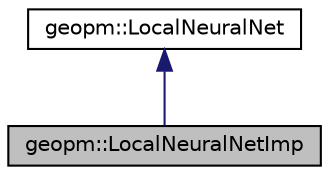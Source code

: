 digraph "geopm::LocalNeuralNetImp"
{
 // LATEX_PDF_SIZE
  edge [fontname="Helvetica",fontsize="10",labelfontname="Helvetica",labelfontsize="10"];
  node [fontname="Helvetica",fontsize="10",shape=record];
  Node1 [label="geopm::LocalNeuralNetImp",height=0.2,width=0.4,color="black", fillcolor="grey75", style="filled", fontcolor="black",tooltip=" "];
  Node2 -> Node1 [dir="back",color="midnightblue",fontsize="10",style="solid",fontname="Helvetica"];
  Node2 [label="geopm::LocalNeuralNet",height=0.2,width=0.4,color="black", fillcolor="white", style="filled",URL="$classgeopm_1_1_local_neural_net.html",tooltip="Class to manage data and operations of feed forward neural nets required for neural net inference."];
}
